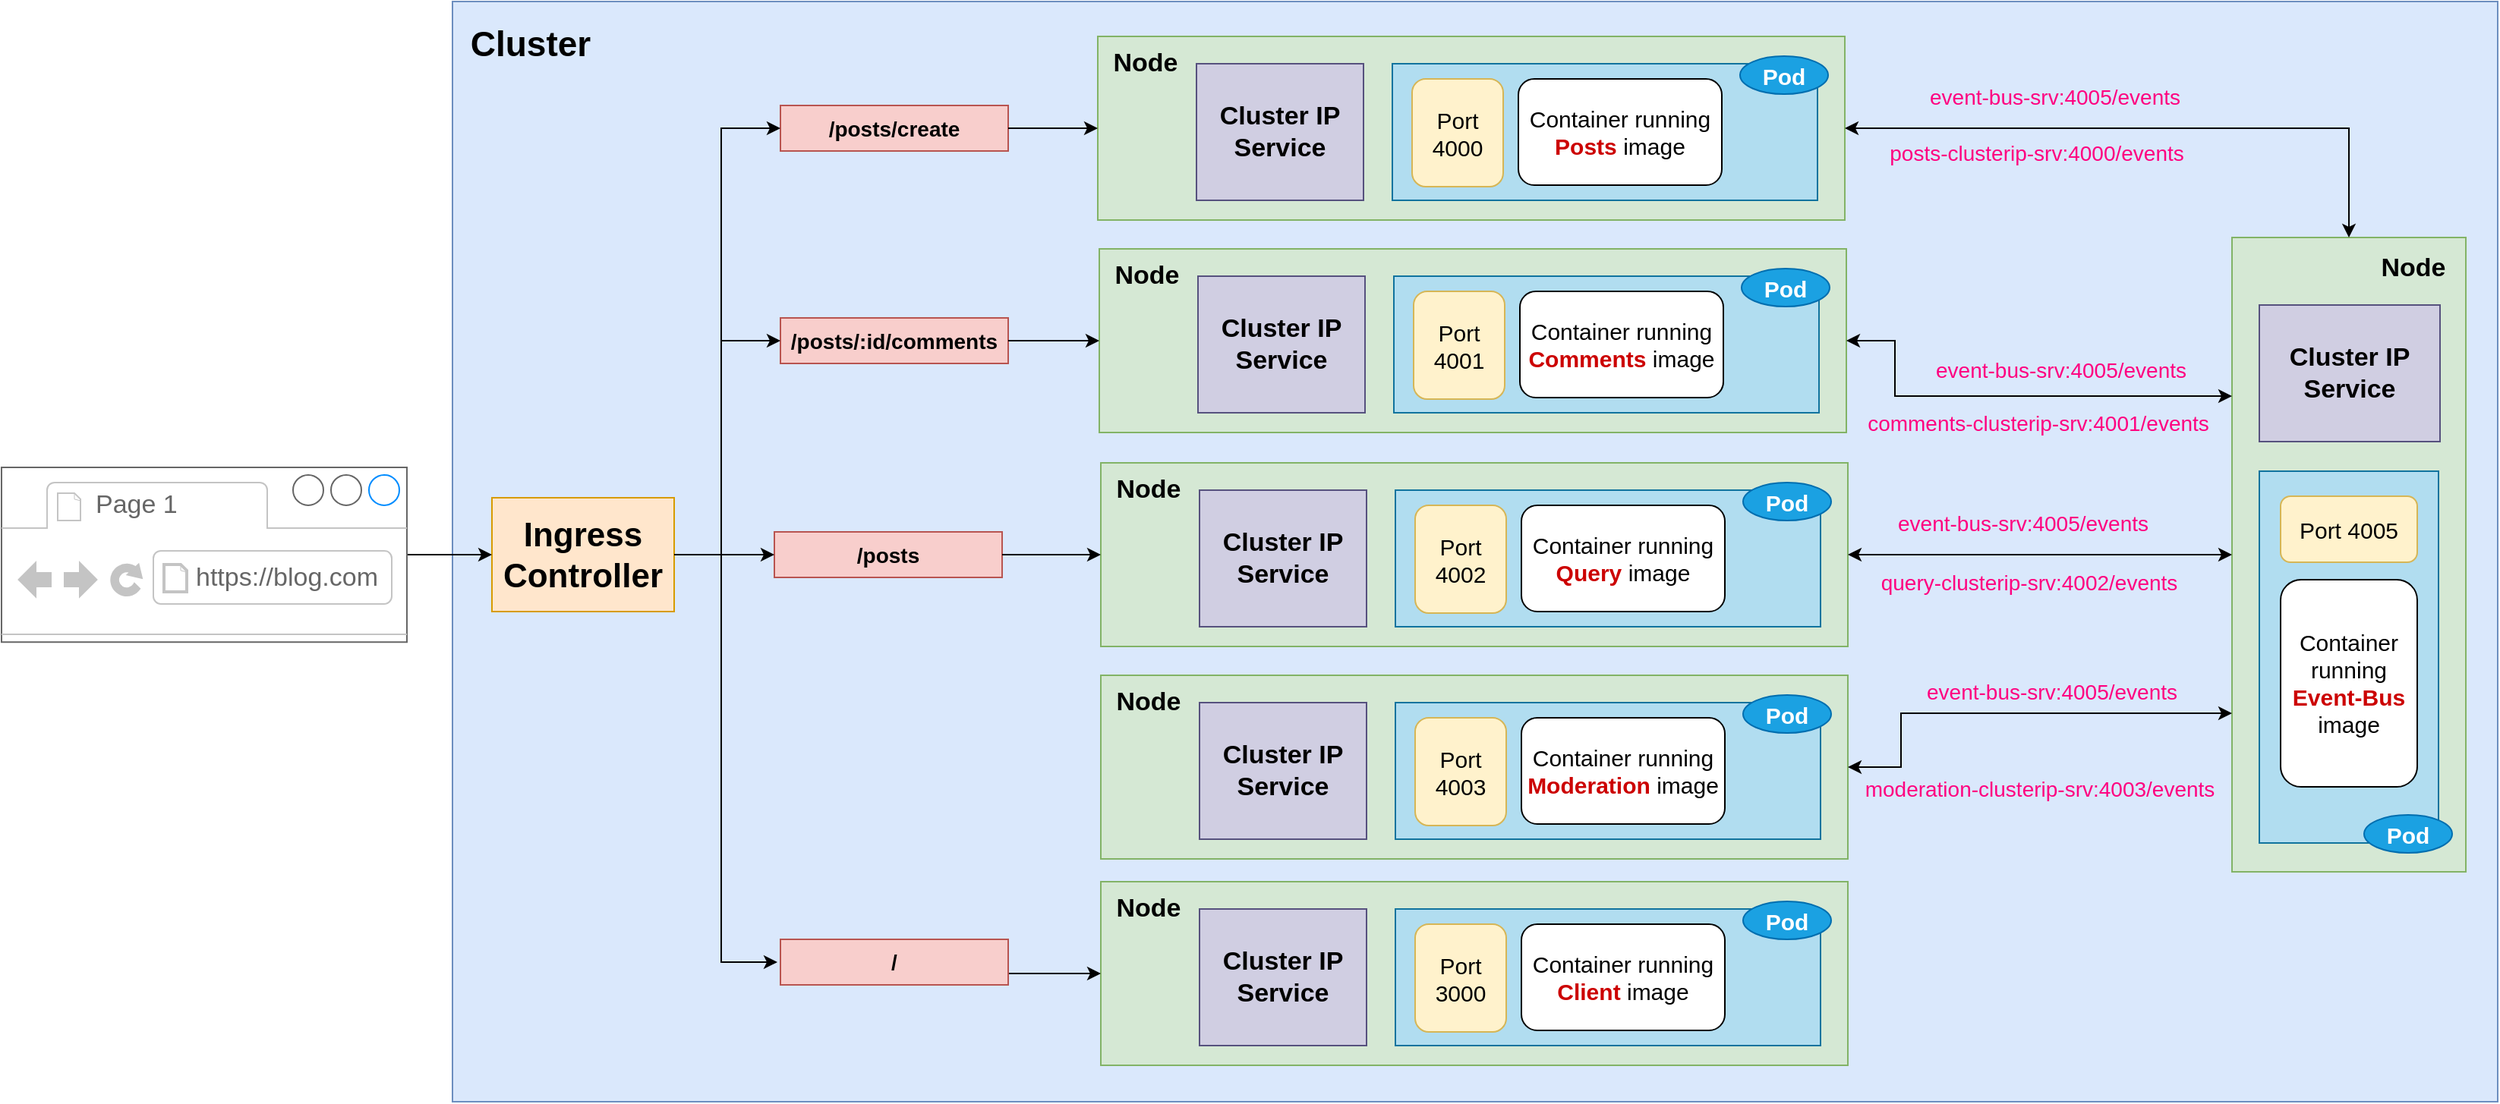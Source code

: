 <mxfile version="14.4.3" type="device"><diagram id="h7StvJ4CT77dYmTgyR6Z" name="DeploymentArchitecture"><mxGraphModel dx="782" dy="412" grid="1" gridSize="10" guides="1" tooltips="1" connect="1" arrows="1" fold="1" page="1" pageScale="1" pageWidth="827" pageHeight="1169" math="0" shadow="0"><root><mxCell id="vtRoMETVsIjR3Pn6OS-U-0"/><mxCell id="vtRoMETVsIjR3Pn6OS-U-1" parent="vtRoMETVsIjR3Pn6OS-U-0"/><mxCell id="tMhLvrT8lYxCfAAz7yI5-1" value="" style="rounded=0;whiteSpace=wrap;html=1;fontSize=27;align=center;fillColor=#dae8fc;strokeColor=#6c8ebf;" parent="vtRoMETVsIjR3Pn6OS-U-1" vertex="1"><mxGeometry x="510" y="160" width="1347" height="725" as="geometry"/></mxCell><mxCell id="tMhLvrT8lYxCfAAz7yI5-2" style="edgeStyle=orthogonalEdgeStyle;rounded=0;orthogonalLoop=1;jettySize=auto;html=1;exitX=1;exitY=0.5;exitDx=0;exitDy=0;entryX=0;entryY=0.5;entryDx=0;entryDy=0;fontSize=15;" parent="vtRoMETVsIjR3Pn6OS-U-1" edge="1"><mxGeometry x="200" y="160" as="geometry"><mxPoint x="654" y="524.5" as="sourcePoint"/><mxPoint x="724" y="793" as="targetPoint"/><Array as="points"><mxPoint x="687" y="525"/><mxPoint x="687" y="793"/></Array></mxGeometry></mxCell><mxCell id="tMhLvrT8lYxCfAAz7yI5-3" value="Ingress Controller" style="rounded=0;whiteSpace=wrap;html=1;fontSize=22;fillColor=#ffe6cc;strokeColor=#d79b00;fontStyle=1" parent="vtRoMETVsIjR3Pn6OS-U-1" vertex="1"><mxGeometry x="536" y="487" width="120" height="75" as="geometry"/></mxCell><mxCell id="tMhLvrT8lYxCfAAz7yI5-4" style="edgeStyle=orthogonalEdgeStyle;rounded=0;orthogonalLoop=1;jettySize=auto;html=1;entryX=0;entryY=0.5;entryDx=0;entryDy=0;" parent="vtRoMETVsIjR3Pn6OS-U-1" source="tMhLvrT8lYxCfAAz7yI5-5" target="tMhLvrT8lYxCfAAz7yI5-3" edge="1"><mxGeometry x="200" y="160" as="geometry"/></mxCell><mxCell id="tMhLvrT8lYxCfAAz7yI5-5" value="" style="strokeWidth=1;shadow=0;dashed=0;align=center;html=1;shape=mxgraph.mockup.containers.browserWindow;rSize=0;strokeColor=#666666;strokeColor2=#008cff;strokeColor3=#c4c4c4;mainText=,;recursiveResize=0;fontSize=18;fontColor=#000000;" parent="vtRoMETVsIjR3Pn6OS-U-1" vertex="1"><mxGeometry x="213" y="466.94" width="267" height="115.13" as="geometry"/></mxCell><mxCell id="tMhLvrT8lYxCfAAz7yI5-6" value="Page 1" style="strokeWidth=1;shadow=0;dashed=0;align=center;html=1;shape=mxgraph.mockup.containers.anchor;fontSize=17;fontColor=#666666;align=left;" parent="tMhLvrT8lYxCfAAz7yI5-5" vertex="1"><mxGeometry x="60" y="12" width="110" height="26" as="geometry"/></mxCell><mxCell id="tMhLvrT8lYxCfAAz7yI5-7" value="https://blog.com" style="strokeWidth=1;shadow=0;dashed=0;align=center;html=1;shape=mxgraph.mockup.containers.anchor;rSize=0;fontSize=17;fontColor=#666666;align=left;" parent="tMhLvrT8lYxCfAAz7yI5-5" vertex="1"><mxGeometry x="126" y="60" width="136" height="26" as="geometry"/></mxCell><mxCell id="tMhLvrT8lYxCfAAz7yI5-8" value="" style="group" parent="vtRoMETVsIjR3Pn6OS-U-1" vertex="1" connectable="0"><mxGeometry x="931" y="323" width="497" height="121" as="geometry"/></mxCell><mxCell id="tMhLvrT8lYxCfAAz7yI5-9" value="" style="rounded=0;whiteSpace=wrap;html=1;fontSize=19;fillColor=#d5e8d4;strokeColor=#82b366;fontStyle=1" parent="tMhLvrT8lYxCfAAz7yI5-8" vertex="1"><mxGeometry x="5" width="492" height="121" as="geometry"/></mxCell><mxCell id="tMhLvrT8lYxCfAAz7yI5-10" value="Cluster IP Service" style="rounded=0;whiteSpace=wrap;html=1;fontSize=17;fillColor=#d0cee2;strokeColor=#56517e;fontStyle=1" parent="tMhLvrT8lYxCfAAz7yI5-8" vertex="1"><mxGeometry x="70" y="18" width="110" height="90" as="geometry"/></mxCell><mxCell id="tMhLvrT8lYxCfAAz7yI5-11" value="" style="whiteSpace=wrap;html=1;fontSize=17;fillColor=#b1ddf0;strokeColor=#10739e;" parent="tMhLvrT8lYxCfAAz7yI5-8" vertex="1"><mxGeometry x="199" y="18" width="280" height="90" as="geometry"/></mxCell><mxCell id="tMhLvrT8lYxCfAAz7yI5-12" value="Container running &lt;b&gt;&lt;font color=&quot;#cc0000&quot;&gt;Comments&lt;/font&gt;&lt;/b&gt; image" style="rounded=1;whiteSpace=wrap;html=1;fontSize=15;fontColor=#000000;" parent="tMhLvrT8lYxCfAAz7yI5-8" vertex="1"><mxGeometry x="282" y="28" width="134" height="70" as="geometry"/></mxCell><mxCell id="tMhLvrT8lYxCfAAz7yI5-13" value="Port 4001" style="rounded=1;whiteSpace=wrap;html=1;fontSize=15;fillColor=#fff2cc;strokeColor=#d6b656;fontStyle=0;horizontal=1;glass=0;sketch=0;" parent="tMhLvrT8lYxCfAAz7yI5-8" vertex="1"><mxGeometry x="212" y="28" width="60" height="71" as="geometry"/></mxCell><mxCell id="tMhLvrT8lYxCfAAz7yI5-14" value="Pod" style="ellipse;whiteSpace=wrap;html=1;fontSize=15;fontStyle=1;fillColor=#1ba1e2;strokeColor=#006EAF;fontColor=#ffffff;aspect=fixed;" parent="tMhLvrT8lYxCfAAz7yI5-8" vertex="1"><mxGeometry x="428" y="13" width="58" height="25.02" as="geometry"/></mxCell><mxCell id="tMhLvrT8lYxCfAAz7yI5-15" value="Node" style="text;html=1;resizable=0;autosize=1;align=center;verticalAlign=middle;points=[];fillColor=none;strokeColor=none;rounded=0;fontSize=17;fontStyle=1" parent="tMhLvrT8lYxCfAAz7yI5-8" vertex="1"><mxGeometry x="9" y="6" width="53" height="24" as="geometry"/></mxCell><mxCell id="tMhLvrT8lYxCfAAz7yI5-16" value="" style="group" parent="vtRoMETVsIjR3Pn6OS-U-1" vertex="1" connectable="0"><mxGeometry x="932" y="464" width="497" height="121" as="geometry"/></mxCell><mxCell id="tMhLvrT8lYxCfAAz7yI5-17" value="" style="rounded=0;whiteSpace=wrap;html=1;fontSize=19;fillColor=#d5e8d4;strokeColor=#82b366;fontStyle=1" parent="tMhLvrT8lYxCfAAz7yI5-16" vertex="1"><mxGeometry x="5" width="492" height="121" as="geometry"/></mxCell><mxCell id="tMhLvrT8lYxCfAAz7yI5-18" value="Cluster IP Service" style="rounded=0;whiteSpace=wrap;html=1;fontSize=17;fillColor=#d0cee2;strokeColor=#56517e;fontStyle=1" parent="tMhLvrT8lYxCfAAz7yI5-16" vertex="1"><mxGeometry x="70" y="18" width="110" height="90" as="geometry"/></mxCell><mxCell id="tMhLvrT8lYxCfAAz7yI5-19" value="" style="whiteSpace=wrap;html=1;fontSize=17;fillColor=#b1ddf0;strokeColor=#10739e;" parent="tMhLvrT8lYxCfAAz7yI5-16" vertex="1"><mxGeometry x="199" y="18" width="280" height="90" as="geometry"/></mxCell><mxCell id="tMhLvrT8lYxCfAAz7yI5-20" value="Container running &lt;b&gt;&lt;font color=&quot;#cc0000&quot;&gt;Query&lt;/font&gt;&lt;/b&gt; image" style="rounded=1;whiteSpace=wrap;html=1;fontSize=15;fontColor=#000000;" parent="tMhLvrT8lYxCfAAz7yI5-16" vertex="1"><mxGeometry x="282" y="28" width="134" height="70" as="geometry"/></mxCell><mxCell id="tMhLvrT8lYxCfAAz7yI5-21" value="Port 4002" style="rounded=1;whiteSpace=wrap;html=1;fontSize=15;fillColor=#fff2cc;strokeColor=#d6b656;fontStyle=0;horizontal=1;glass=0;sketch=0;" parent="tMhLvrT8lYxCfAAz7yI5-16" vertex="1"><mxGeometry x="212" y="28" width="60" height="71" as="geometry"/></mxCell><mxCell id="tMhLvrT8lYxCfAAz7yI5-22" value="Pod" style="ellipse;whiteSpace=wrap;html=1;fontSize=15;fontStyle=1;fillColor=#1ba1e2;strokeColor=#006EAF;fontColor=#ffffff;aspect=fixed;" parent="tMhLvrT8lYxCfAAz7yI5-16" vertex="1"><mxGeometry x="428" y="13" width="58" height="25.02" as="geometry"/></mxCell><mxCell id="tMhLvrT8lYxCfAAz7yI5-23" value="Node" style="text;html=1;resizable=0;autosize=1;align=center;verticalAlign=middle;points=[];fillColor=none;strokeColor=none;rounded=0;fontSize=17;fontStyle=1" parent="tMhLvrT8lYxCfAAz7yI5-16" vertex="1"><mxGeometry x="9" y="6" width="53" height="24" as="geometry"/></mxCell><mxCell id="tMhLvrT8lYxCfAAz7yI5-24" value="" style="group" parent="vtRoMETVsIjR3Pn6OS-U-1" vertex="1" connectable="0"><mxGeometry x="932" y="604" width="497" height="121" as="geometry"/></mxCell><mxCell id="tMhLvrT8lYxCfAAz7yI5-25" value="" style="rounded=0;whiteSpace=wrap;html=1;fontSize=19;fillColor=#d5e8d4;strokeColor=#82b366;fontStyle=1" parent="tMhLvrT8lYxCfAAz7yI5-24" vertex="1"><mxGeometry x="5" width="492" height="121" as="geometry"/></mxCell><mxCell id="tMhLvrT8lYxCfAAz7yI5-26" value="Cluster IP Service" style="rounded=0;whiteSpace=wrap;html=1;fontSize=17;fillColor=#d0cee2;strokeColor=#56517e;fontStyle=1" parent="tMhLvrT8lYxCfAAz7yI5-24" vertex="1"><mxGeometry x="70" y="18" width="110" height="90" as="geometry"/></mxCell><mxCell id="tMhLvrT8lYxCfAAz7yI5-27" value="" style="whiteSpace=wrap;html=1;fontSize=17;fillColor=#b1ddf0;strokeColor=#10739e;" parent="tMhLvrT8lYxCfAAz7yI5-24" vertex="1"><mxGeometry x="199" y="18" width="280" height="90" as="geometry"/></mxCell><mxCell id="tMhLvrT8lYxCfAAz7yI5-28" value="Container running &lt;b&gt;&lt;font color=&quot;#cc0000&quot;&gt;Moderation&lt;/font&gt;&lt;/b&gt; image" style="rounded=1;whiteSpace=wrap;html=1;fontSize=15;fontColor=#000000;" parent="tMhLvrT8lYxCfAAz7yI5-24" vertex="1"><mxGeometry x="282" y="28" width="134" height="70" as="geometry"/></mxCell><mxCell id="tMhLvrT8lYxCfAAz7yI5-29" value="Port 4003" style="rounded=1;whiteSpace=wrap;html=1;fontSize=15;fillColor=#fff2cc;strokeColor=#d6b656;fontStyle=0;horizontal=1;glass=0;sketch=0;" parent="tMhLvrT8lYxCfAAz7yI5-24" vertex="1"><mxGeometry x="212" y="28" width="60" height="71" as="geometry"/></mxCell><mxCell id="tMhLvrT8lYxCfAAz7yI5-30" value="Pod" style="ellipse;whiteSpace=wrap;html=1;fontSize=15;fontStyle=1;fillColor=#1ba1e2;strokeColor=#006EAF;fontColor=#ffffff;aspect=fixed;" parent="tMhLvrT8lYxCfAAz7yI5-24" vertex="1"><mxGeometry x="428" y="13" width="58" height="25.02" as="geometry"/></mxCell><mxCell id="tMhLvrT8lYxCfAAz7yI5-31" value="Node" style="text;html=1;resizable=0;autosize=1;align=center;verticalAlign=middle;points=[];fillColor=none;strokeColor=none;rounded=0;fontSize=17;fontStyle=1" parent="tMhLvrT8lYxCfAAz7yI5-24" vertex="1"><mxGeometry x="9" y="6" width="53" height="24" as="geometry"/></mxCell><mxCell id="tMhLvrT8lYxCfAAz7yI5-32" value="" style="group" parent="vtRoMETVsIjR3Pn6OS-U-1" vertex="1" connectable="0"><mxGeometry x="932" y="740" width="497" height="121" as="geometry"/></mxCell><mxCell id="tMhLvrT8lYxCfAAz7yI5-33" value="" style="rounded=0;whiteSpace=wrap;html=1;fontSize=19;fillColor=#d5e8d4;strokeColor=#82b366;fontStyle=1" parent="tMhLvrT8lYxCfAAz7yI5-32" vertex="1"><mxGeometry x="5" width="492" height="121" as="geometry"/></mxCell><mxCell id="tMhLvrT8lYxCfAAz7yI5-34" value="Cluster IP Service" style="rounded=0;whiteSpace=wrap;html=1;fontSize=17;fillColor=#d0cee2;strokeColor=#56517e;fontStyle=1" parent="tMhLvrT8lYxCfAAz7yI5-32" vertex="1"><mxGeometry x="70" y="18" width="110" height="90" as="geometry"/></mxCell><mxCell id="tMhLvrT8lYxCfAAz7yI5-35" value="" style="whiteSpace=wrap;html=1;fontSize=17;fillColor=#b1ddf0;strokeColor=#10739e;" parent="tMhLvrT8lYxCfAAz7yI5-32" vertex="1"><mxGeometry x="199" y="18" width="280" height="90" as="geometry"/></mxCell><mxCell id="tMhLvrT8lYxCfAAz7yI5-36" value="Container running &lt;b&gt;&lt;font color=&quot;#cc0000&quot;&gt;Client&lt;/font&gt;&lt;/b&gt; image" style="rounded=1;whiteSpace=wrap;html=1;fontSize=15;fontColor=#000000;" parent="tMhLvrT8lYxCfAAz7yI5-32" vertex="1"><mxGeometry x="282" y="28" width="134" height="70" as="geometry"/></mxCell><mxCell id="tMhLvrT8lYxCfAAz7yI5-37" value="Port 3000" style="rounded=1;whiteSpace=wrap;html=1;fontSize=15;fillColor=#fff2cc;strokeColor=#d6b656;fontStyle=0;horizontal=1;glass=0;sketch=0;" parent="tMhLvrT8lYxCfAAz7yI5-32" vertex="1"><mxGeometry x="212" y="28" width="60" height="71" as="geometry"/></mxCell><mxCell id="tMhLvrT8lYxCfAAz7yI5-38" value="Pod" style="ellipse;whiteSpace=wrap;html=1;fontSize=15;fontStyle=1;fillColor=#1ba1e2;strokeColor=#006EAF;fontColor=#ffffff;aspect=fixed;" parent="tMhLvrT8lYxCfAAz7yI5-32" vertex="1"><mxGeometry x="428" y="13" width="58" height="25.02" as="geometry"/></mxCell><mxCell id="tMhLvrT8lYxCfAAz7yI5-39" value="Node" style="text;html=1;resizable=0;autosize=1;align=center;verticalAlign=middle;points=[];fillColor=none;strokeColor=none;rounded=0;fontSize=17;fontStyle=1" parent="tMhLvrT8lYxCfAAz7yI5-32" vertex="1"><mxGeometry x="9" y="6" width="53" height="24" as="geometry"/></mxCell><mxCell id="tMhLvrT8lYxCfAAz7yI5-40" value="" style="group" parent="vtRoMETVsIjR3Pn6OS-U-1" vertex="1" connectable="0"><mxGeometry x="935" y="183" width="492" height="121" as="geometry"/></mxCell><mxCell id="tMhLvrT8lYxCfAAz7yI5-41" value="" style="rounded=0;whiteSpace=wrap;html=1;fontSize=19;fillColor=#d5e8d4;strokeColor=#82b366;fontStyle=1" parent="tMhLvrT8lYxCfAAz7yI5-40" vertex="1"><mxGeometry width="492" height="121" as="geometry"/></mxCell><mxCell id="tMhLvrT8lYxCfAAz7yI5-42" value="Cluster IP Service" style="rounded=0;whiteSpace=wrap;html=1;fontSize=17;fillColor=#d0cee2;strokeColor=#56517e;fontStyle=1" parent="tMhLvrT8lYxCfAAz7yI5-40" vertex="1"><mxGeometry x="65" y="18" width="110" height="90" as="geometry"/></mxCell><mxCell id="tMhLvrT8lYxCfAAz7yI5-43" value="" style="whiteSpace=wrap;html=1;fontSize=17;fillColor=#b1ddf0;strokeColor=#10739e;" parent="tMhLvrT8lYxCfAAz7yI5-40" vertex="1"><mxGeometry x="194" y="18" width="280" height="90" as="geometry"/></mxCell><mxCell id="tMhLvrT8lYxCfAAz7yI5-44" value="Container running &lt;b&gt;&lt;font color=&quot;#cc0000&quot;&gt;Posts&lt;/font&gt;&lt;/b&gt; image" style="rounded=1;whiteSpace=wrap;html=1;fontSize=15;fontColor=#000000;" parent="tMhLvrT8lYxCfAAz7yI5-40" vertex="1"><mxGeometry x="277" y="28" width="134" height="70" as="geometry"/></mxCell><mxCell id="tMhLvrT8lYxCfAAz7yI5-45" value="Port 4000" style="rounded=1;whiteSpace=wrap;html=1;fontSize=15;fillColor=#fff2cc;strokeColor=#d6b656;fontStyle=0;horizontal=1;glass=0;sketch=0;" parent="tMhLvrT8lYxCfAAz7yI5-40" vertex="1"><mxGeometry x="207" y="28" width="60" height="71" as="geometry"/></mxCell><mxCell id="tMhLvrT8lYxCfAAz7yI5-46" value="Pod" style="ellipse;whiteSpace=wrap;html=1;fontSize=15;fontStyle=1;fillColor=#1ba1e2;strokeColor=#006EAF;fontColor=#ffffff;aspect=fixed;" parent="tMhLvrT8lYxCfAAz7yI5-40" vertex="1"><mxGeometry x="423" y="13" width="58" height="25.02" as="geometry"/></mxCell><mxCell id="tMhLvrT8lYxCfAAz7yI5-47" value="Node" style="text;html=1;resizable=0;autosize=1;align=center;verticalAlign=middle;points=[];fillColor=none;strokeColor=none;rounded=0;fontSize=17;fontStyle=1" parent="tMhLvrT8lYxCfAAz7yI5-40" vertex="1"><mxGeometry x="4" y="6" width="53" height="24" as="geometry"/></mxCell><mxCell id="tMhLvrT8lYxCfAAz7yI5-48" value="" style="group" parent="vtRoMETVsIjR3Pn6OS-U-1" vertex="1" connectable="0"><mxGeometry x="1682" y="315.5" width="154" height="418" as="geometry"/></mxCell><mxCell id="tMhLvrT8lYxCfAAz7yI5-49" value="" style="rounded=0;whiteSpace=wrap;html=1;fontSize=19;fillColor=#d5e8d4;strokeColor=#82b366;fontStyle=1" parent="tMhLvrT8lYxCfAAz7yI5-48" vertex="1"><mxGeometry width="154" height="418" as="geometry"/></mxCell><mxCell id="tMhLvrT8lYxCfAAz7yI5-50" value="Cluster IP Service" style="rounded=0;whiteSpace=wrap;html=1;fontSize=17;fillColor=#d0cee2;strokeColor=#56517e;fontStyle=1" parent="tMhLvrT8lYxCfAAz7yI5-48" vertex="1"><mxGeometry x="18" y="44.5" width="119" height="90" as="geometry"/></mxCell><mxCell id="tMhLvrT8lYxCfAAz7yI5-51" value="" style="whiteSpace=wrap;html=1;fontSize=17;fillColor=#b1ddf0;strokeColor=#10739e;" parent="tMhLvrT8lYxCfAAz7yI5-48" vertex="1"><mxGeometry x="18" y="154" width="118" height="245" as="geometry"/></mxCell><mxCell id="tMhLvrT8lYxCfAAz7yI5-52" value="Container running &lt;b&gt;&lt;font color=&quot;#cc0000&quot;&gt;Event-Bus&lt;/font&gt;&lt;/b&gt; image" style="rounded=1;whiteSpace=wrap;html=1;fontSize=15;fontColor=#000000;" parent="tMhLvrT8lYxCfAAz7yI5-48" vertex="1"><mxGeometry x="32" y="225.5" width="90" height="136.5" as="geometry"/></mxCell><mxCell id="tMhLvrT8lYxCfAAz7yI5-53" value="Port 4005" style="rounded=1;whiteSpace=wrap;html=1;fontSize=15;fillColor=#fff2cc;strokeColor=#d6b656;fontStyle=0;horizontal=1;glass=0;sketch=0;" parent="tMhLvrT8lYxCfAAz7yI5-48" vertex="1"><mxGeometry x="32" y="170.5" width="90" height="43.5" as="geometry"/></mxCell><mxCell id="tMhLvrT8lYxCfAAz7yI5-54" value="Pod" style="ellipse;whiteSpace=wrap;html=1;fontSize=15;fontStyle=1;fillColor=#1ba1e2;strokeColor=#006EAF;fontColor=#ffffff;aspect=fixed;" parent="tMhLvrT8lYxCfAAz7yI5-48" vertex="1"><mxGeometry x="87" y="380.5" width="58" height="25.02" as="geometry"/></mxCell><mxCell id="tMhLvrT8lYxCfAAz7yI5-55" value="Node" style="text;html=1;resizable=0;autosize=1;align=center;verticalAlign=middle;points=[];fillColor=none;strokeColor=none;rounded=0;fontSize=17;fontStyle=1" parent="tMhLvrT8lYxCfAAz7yI5-48" vertex="1"><mxGeometry x="92" y="8.5" width="53" height="24" as="geometry"/></mxCell><mxCell id="tMhLvrT8lYxCfAAz7yI5-56" value="/posts/create" style="rounded=0;whiteSpace=wrap;html=1;fontSize=14;align=center;fillColor=#f8cecc;strokeColor=#b85450;fontStyle=1" parent="vtRoMETVsIjR3Pn6OS-U-1" vertex="1"><mxGeometry x="726" y="228.5" width="150" height="30" as="geometry"/></mxCell><mxCell id="tMhLvrT8lYxCfAAz7yI5-57" style="edgeStyle=orthogonalEdgeStyle;rounded=0;orthogonalLoop=1;jettySize=auto;html=1;exitX=1;exitY=0.5;exitDx=0;exitDy=0;entryX=0;entryY=0.5;entryDx=0;entryDy=0;fontSize=15;" parent="vtRoMETVsIjR3Pn6OS-U-1" source="tMhLvrT8lYxCfAAz7yI5-3" target="tMhLvrT8lYxCfAAz7yI5-56" edge="1"><mxGeometry x="200" y="160" as="geometry"><mxPoint x="656" y="512.5" as="sourcePoint"/><mxPoint x="935" y="243.5" as="targetPoint"/><Array as="points"><mxPoint x="687" y="525"/><mxPoint x="687" y="244"/></Array></mxGeometry></mxCell><mxCell id="tMhLvrT8lYxCfAAz7yI5-58" value="/posts/:id/comments" style="rounded=0;whiteSpace=wrap;html=1;fontSize=14;align=center;fillColor=#f8cecc;strokeColor=#b85450;fontStyle=1" parent="vtRoMETVsIjR3Pn6OS-U-1" vertex="1"><mxGeometry x="726" y="368.5" width="150" height="30" as="geometry"/></mxCell><mxCell id="tMhLvrT8lYxCfAAz7yI5-59" style="edgeStyle=orthogonalEdgeStyle;rounded=0;orthogonalLoop=1;jettySize=auto;html=1;exitX=1;exitY=0.5;exitDx=0;exitDy=0;entryX=0;entryY=0.5;entryDx=0;entryDy=0;fontSize=15;" parent="vtRoMETVsIjR3Pn6OS-U-1" source="tMhLvrT8lYxCfAAz7yI5-3" target="tMhLvrT8lYxCfAAz7yI5-58" edge="1"><mxGeometry x="200" y="160" as="geometry"><mxPoint x="656" y="512.5" as="sourcePoint"/><mxPoint x="936" y="383.5" as="targetPoint"/><Array as="points"><mxPoint x="687" y="525"/><mxPoint x="687" y="384"/></Array></mxGeometry></mxCell><mxCell id="tMhLvrT8lYxCfAAz7yI5-60" value="/posts" style="rounded=0;whiteSpace=wrap;html=1;fontSize=14;align=center;fillColor=#f8cecc;strokeColor=#b85450;fontStyle=1" parent="vtRoMETVsIjR3Pn6OS-U-1" vertex="1"><mxGeometry x="722" y="509.5" width="150" height="30" as="geometry"/></mxCell><mxCell id="tMhLvrT8lYxCfAAz7yI5-61" style="edgeStyle=orthogonalEdgeStyle;rounded=0;orthogonalLoop=1;jettySize=auto;html=1;entryX=0;entryY=0.5;entryDx=0;entryDy=0;fontSize=15;" parent="vtRoMETVsIjR3Pn6OS-U-1" source="tMhLvrT8lYxCfAAz7yI5-3" target="tMhLvrT8lYxCfAAz7yI5-60" edge="1"><mxGeometry x="200" y="160" as="geometry"><mxPoint x="656" y="524.5" as="sourcePoint"/><mxPoint x="937" y="524.5" as="targetPoint"/><Array as="points"><mxPoint x="680" y="525"/><mxPoint x="680" y="525"/></Array></mxGeometry></mxCell><mxCell id="tMhLvrT8lYxCfAAz7yI5-62" style="edgeStyle=orthogonalEdgeStyle;rounded=0;orthogonalLoop=1;jettySize=auto;html=1;exitX=1;exitY=0.75;exitDx=0;exitDy=0;entryX=0;entryY=0.5;entryDx=0;entryDy=0;fontSize=15;" parent="vtRoMETVsIjR3Pn6OS-U-1" source="tMhLvrT8lYxCfAAz7yI5-63" target="tMhLvrT8lYxCfAAz7yI5-33" edge="1"><mxGeometry x="200" y="160" as="geometry"/></mxCell><mxCell id="tMhLvrT8lYxCfAAz7yI5-63" value="/" style="rounded=0;whiteSpace=wrap;html=1;fontSize=14;align=center;fillColor=#f8cecc;strokeColor=#b85450;fontStyle=1" parent="vtRoMETVsIjR3Pn6OS-U-1" vertex="1"><mxGeometry x="726" y="778" width="150" height="30" as="geometry"/></mxCell><mxCell id="tMhLvrT8lYxCfAAz7yI5-64" style="rounded=0;orthogonalLoop=1;jettySize=auto;html=1;entryX=1;entryY=0.5;entryDx=0;entryDy=0;fontSize=15;edgeStyle=orthogonalEdgeStyle;endArrow=classic;endFill=1;startArrow=classic;startFill=1;exitX=0.5;exitY=0;exitDx=0;exitDy=0;" parent="vtRoMETVsIjR3Pn6OS-U-1" source="tMhLvrT8lYxCfAAz7yI5-49" target="tMhLvrT8lYxCfAAz7yI5-41" edge="1"><mxGeometry x="200" y="160" as="geometry"><Array as="points"><mxPoint x="1759" y="244"/></Array></mxGeometry></mxCell><mxCell id="tMhLvrT8lYxCfAAz7yI5-65" style="edgeStyle=orthogonalEdgeStyle;rounded=0;orthogonalLoop=1;jettySize=auto;html=1;exitX=1;exitY=0.5;exitDx=0;exitDy=0;entryX=0;entryY=0.5;entryDx=0;entryDy=0;fontSize=15;" parent="vtRoMETVsIjR3Pn6OS-U-1" source="tMhLvrT8lYxCfAAz7yI5-56" target="tMhLvrT8lYxCfAAz7yI5-41" edge="1"><mxGeometry x="200" y="160" as="geometry"><Array as="points"><mxPoint x="910" y="244"/><mxPoint x="910" y="244"/></Array></mxGeometry></mxCell><mxCell id="tMhLvrT8lYxCfAAz7yI5-66" style="rounded=0;orthogonalLoop=1;jettySize=auto;html=1;entryX=1;entryY=0.5;entryDx=0;entryDy=0;fontSize=15;edgeStyle=orthogonalEdgeStyle;endArrow=classic;endFill=1;startArrow=classic;startFill=1;exitX=0;exitY=0.25;exitDx=0;exitDy=0;" parent="vtRoMETVsIjR3Pn6OS-U-1" source="tMhLvrT8lYxCfAAz7yI5-49" target="tMhLvrT8lYxCfAAz7yI5-9" edge="1"><mxGeometry x="200" y="160" as="geometry"><mxPoint x="1567" y="540" as="sourcePoint"/><mxPoint x="1437" y="253.5" as="targetPoint"/><Array as="points"><mxPoint x="1460" y="420"/><mxPoint x="1460" y="384"/></Array></mxGeometry></mxCell><mxCell id="tMhLvrT8lYxCfAAz7yI5-67" style="edgeStyle=orthogonalEdgeStyle;rounded=0;orthogonalLoop=1;jettySize=auto;html=1;exitX=1;exitY=0.5;exitDx=0;exitDy=0;fontSize=15;" parent="vtRoMETVsIjR3Pn6OS-U-1" source="tMhLvrT8lYxCfAAz7yI5-58" target="tMhLvrT8lYxCfAAz7yI5-9" edge="1"><mxGeometry x="200" y="160" as="geometry"><Array as="points"/></mxGeometry></mxCell><mxCell id="tMhLvrT8lYxCfAAz7yI5-68" style="rounded=0;orthogonalLoop=1;jettySize=auto;html=1;entryX=1;entryY=0.5;entryDx=0;entryDy=0;fontSize=15;edgeStyle=orthogonalEdgeStyle;endArrow=classic;endFill=1;startArrow=classic;startFill=1;exitX=0;exitY=0.5;exitDx=0;exitDy=0;" parent="vtRoMETVsIjR3Pn6OS-U-1" source="tMhLvrT8lYxCfAAz7yI5-49" target="tMhLvrT8lYxCfAAz7yI5-17" edge="1"><mxGeometry x="200" y="160" as="geometry"><mxPoint x="1585" y="559.0" as="sourcePoint"/><mxPoint x="1447" y="263.5" as="targetPoint"/></mxGeometry></mxCell><mxCell id="tMhLvrT8lYxCfAAz7yI5-69" style="edgeStyle=orthogonalEdgeStyle;rounded=0;orthogonalLoop=1;jettySize=auto;html=1;entryX=0;entryY=0.5;entryDx=0;entryDy=0;fontSize=15;" parent="vtRoMETVsIjR3Pn6OS-U-1" source="tMhLvrT8lYxCfAAz7yI5-60" target="tMhLvrT8lYxCfAAz7yI5-17" edge="1"><mxGeometry x="200" y="160" as="geometry"/></mxCell><mxCell id="tMhLvrT8lYxCfAAz7yI5-70" style="rounded=0;orthogonalLoop=1;jettySize=auto;html=1;entryX=1;entryY=0.5;entryDx=0;entryDy=0;fontSize=15;edgeStyle=orthogonalEdgeStyle;endArrow=classic;endFill=1;startArrow=classic;startFill=1;exitX=0;exitY=0.75;exitDx=0;exitDy=0;" parent="vtRoMETVsIjR3Pn6OS-U-1" source="tMhLvrT8lYxCfAAz7yI5-49" target="tMhLvrT8lYxCfAAz7yI5-25" edge="1"><mxGeometry x="200" y="160" as="geometry"><mxPoint x="1575" y="549" as="sourcePoint"/><mxPoint x="1439" y="534.5" as="targetPoint"/><Array as="points"><mxPoint x="1464" y="629"/><mxPoint x="1464" y="665"/></Array></mxGeometry></mxCell><mxCell id="tMhLvrT8lYxCfAAz7yI5-71" value="Cluster" style="text;html=1;resizable=0;autosize=1;align=center;verticalAlign=middle;points=[];fillColor=none;strokeColor=none;rounded=0;glass=0;sketch=0;fontSize=23;fontStyle=1" parent="vtRoMETVsIjR3Pn6OS-U-1" vertex="1"><mxGeometry x="516" y="172" width="89" height="32" as="geometry"/></mxCell><mxCell id="tMhLvrT8lYxCfAAz7yI5-72" value="event-bus-srv:4005/events" style="text;html=1;resizable=0;autosize=1;align=center;verticalAlign=middle;points=[];fillColor=none;strokeColor=none;rounded=0;fontSize=14;fontStyle=0;fontColor=#FF0080;" parent="vtRoMETVsIjR3Pn6OS-U-1" vertex="1"><mxGeometry x="1477" y="212" width="175" height="21" as="geometry"/></mxCell><mxCell id="tMhLvrT8lYxCfAAz7yI5-73" value="posts-clusterip-srv:4000/events" style="text;html=1;resizable=0;autosize=1;align=center;verticalAlign=middle;points=[];fillColor=none;strokeColor=none;rounded=0;fontSize=14;fontStyle=0;fontColor=#FF0080;" parent="vtRoMETVsIjR3Pn6OS-U-1" vertex="1"><mxGeometry x="1451" y="249" width="204" height="21" as="geometry"/></mxCell><mxCell id="tMhLvrT8lYxCfAAz7yI5-74" value="comments-clusterip-srv:4001/events" style="text;html=1;resizable=0;autosize=1;align=center;verticalAlign=middle;points=[];fillColor=none;strokeColor=none;rounded=0;fontSize=14;fontStyle=0;fontColor=#FF0080;" parent="vtRoMETVsIjR3Pn6OS-U-1" vertex="1"><mxGeometry x="1436" y="427" width="235" height="21" as="geometry"/></mxCell><mxCell id="tMhLvrT8lYxCfAAz7yI5-75" value="query-clusterip-srv:4002/events" style="text;html=1;resizable=0;autosize=1;align=center;verticalAlign=middle;points=[];fillColor=none;strokeColor=none;rounded=0;fontSize=14;fontStyle=0;fontColor=#FF0080;" parent="vtRoMETVsIjR3Pn6OS-U-1" vertex="1"><mxGeometry x="1445" y="532" width="205" height="21" as="geometry"/></mxCell><mxCell id="tMhLvrT8lYxCfAAz7yI5-76" value="moderation-clusterip-srv:4003/events" style="text;html=1;resizable=0;autosize=1;align=center;verticalAlign=middle;points=[];fillColor=none;strokeColor=none;rounded=0;fontSize=14;fontStyle=0;fontColor=#FF0080;" parent="vtRoMETVsIjR3Pn6OS-U-1" vertex="1"><mxGeometry x="1434" y="668" width="241" height="21" as="geometry"/></mxCell><mxCell id="tMhLvrT8lYxCfAAz7yI5-77" value="event-bus-srv:4005/events" style="text;html=1;resizable=0;autosize=1;align=center;verticalAlign=middle;points=[];fillColor=none;strokeColor=none;rounded=0;fontSize=14;fontStyle=0;fontColor=#FF0080;" parent="vtRoMETVsIjR3Pn6OS-U-1" vertex="1"><mxGeometry x="1475" y="604" width="175" height="21" as="geometry"/></mxCell><mxCell id="tMhLvrT8lYxCfAAz7yI5-78" value="event-bus-srv:4005/events" style="text;html=1;resizable=0;autosize=1;align=center;verticalAlign=middle;points=[];fillColor=none;strokeColor=none;rounded=0;fontSize=14;fontStyle=0;fontColor=#FF0080;" parent="vtRoMETVsIjR3Pn6OS-U-1" vertex="1"><mxGeometry x="1481" y="392" width="175" height="21" as="geometry"/></mxCell><mxCell id="tMhLvrT8lYxCfAAz7yI5-79" value="event-bus-srv:4005/events" style="text;html=1;resizable=0;autosize=1;align=center;verticalAlign=middle;points=[];fillColor=none;strokeColor=none;rounded=0;fontSize=14;fontStyle=0;fontColor=#FF0080;" parent="vtRoMETVsIjR3Pn6OS-U-1" vertex="1"><mxGeometry x="1456" y="493" width="175" height="21" as="geometry"/></mxCell></root></mxGraphModel></diagram></mxfile>